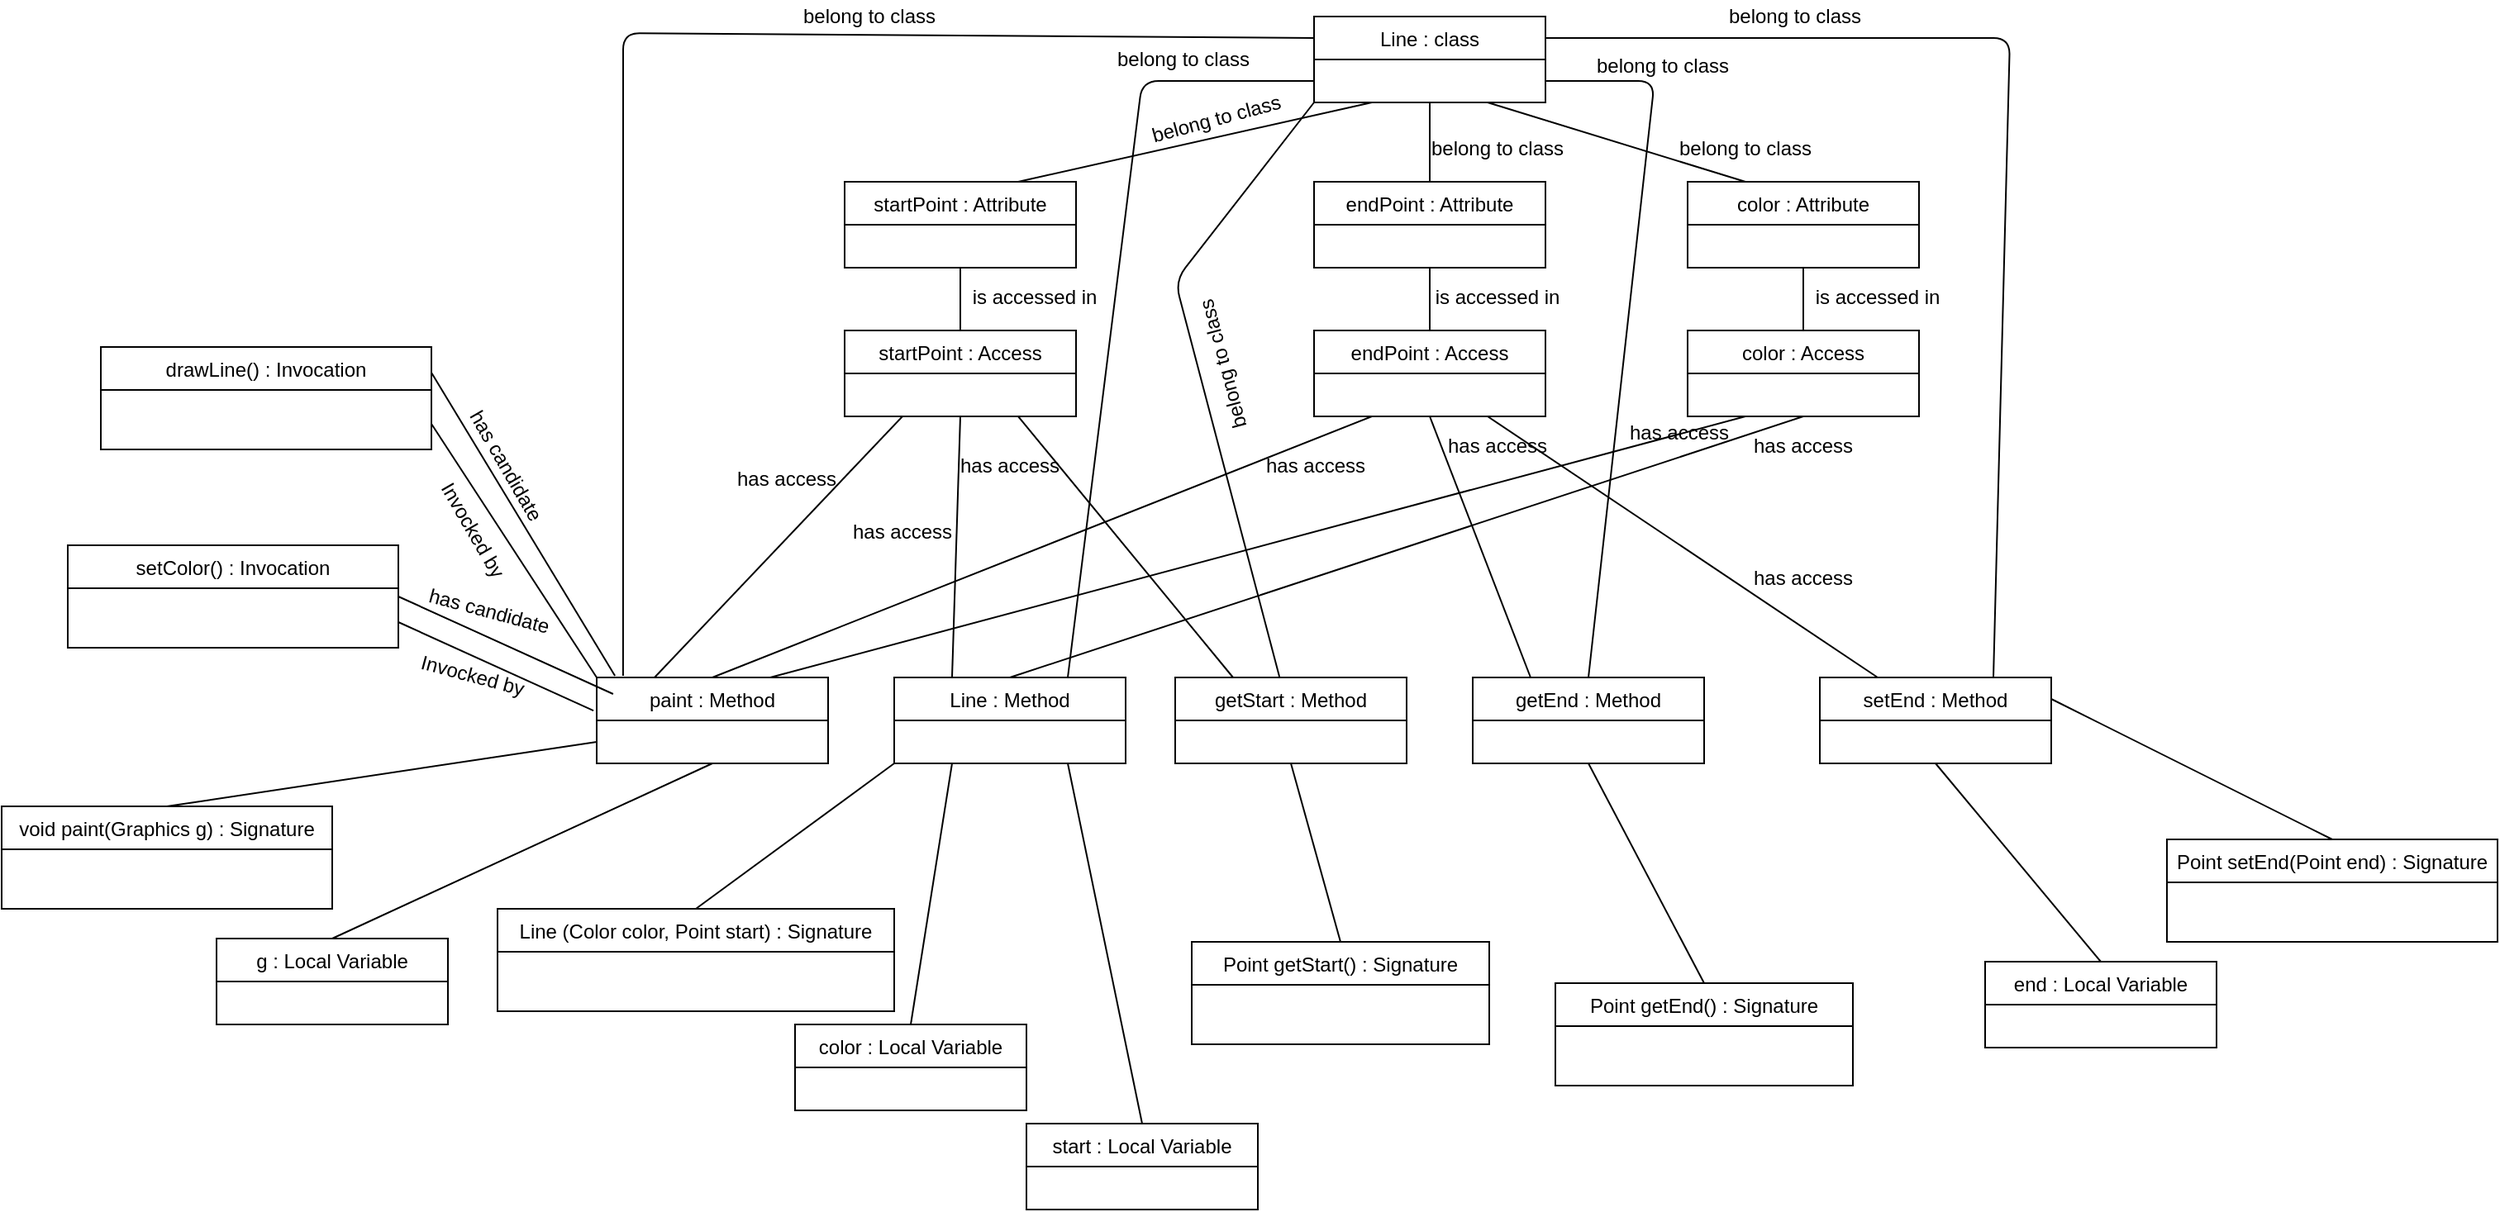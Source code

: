 <mxfile version="13.7.6" type="google"><diagram id="ip-5AgzDNwOlb9XgLHCz" name="Page-1"><mxGraphModel dx="2249" dy="762" grid="1" gridSize="10" guides="1" tooltips="1" connect="1" arrows="1" fold="1" page="1" pageScale="1" pageWidth="827" pageHeight="1169" math="0" shadow="0"><root><mxCell id="0"/><mxCell id="1" parent="0"/><mxCell id="NNfNIdltNsRCUuC4uoEJ-1" value="Line : class" style="swimlane;fontStyle=0;childLayout=stackLayout;horizontal=1;startSize=26;fillColor=none;horizontalStack=0;resizeParent=1;resizeParentMax=0;resizeLast=0;collapsible=1;marginBottom=0;" vertex="1" parent="1"><mxGeometry x="344" y="50" width="140" height="52" as="geometry"/></mxCell><mxCell id="NNfNIdltNsRCUuC4uoEJ-9" value="endPoint : Attribute" style="swimlane;fontStyle=0;childLayout=stackLayout;horizontal=1;startSize=26;fillColor=none;horizontalStack=0;resizeParent=1;resizeParentMax=0;resizeLast=0;collapsible=1;marginBottom=0;" vertex="1" parent="1"><mxGeometry x="344" y="150" width="140" height="52" as="geometry"/></mxCell><mxCell id="NNfNIdltNsRCUuC4uoEJ-13" value="color : Attribute" style="swimlane;fontStyle=0;childLayout=stackLayout;horizontal=1;startSize=26;fillColor=none;horizontalStack=0;resizeParent=1;resizeParentMax=0;resizeLast=0;collapsible=1;marginBottom=0;" vertex="1" parent="1"><mxGeometry x="570" y="150" width="140" height="52" as="geometry"/></mxCell><mxCell id="NNfNIdltNsRCUuC4uoEJ-44" value="endPoint : Access" style="swimlane;fontStyle=0;childLayout=stackLayout;horizontal=1;startSize=26;fillColor=none;horizontalStack=0;resizeParent=1;resizeParentMax=0;resizeLast=0;collapsible=1;marginBottom=0;" vertex="1" parent="1"><mxGeometry x="344" y="240" width="140" height="52" as="geometry"/></mxCell><mxCell id="NNfNIdltNsRCUuC4uoEJ-45" value="color : Access" style="swimlane;fontStyle=0;childLayout=stackLayout;horizontal=1;startSize=26;fillColor=none;horizontalStack=0;resizeParent=1;resizeParentMax=0;resizeLast=0;collapsible=1;marginBottom=0;" vertex="1" parent="1"><mxGeometry x="570" y="240" width="140" height="52" as="geometry"/></mxCell><mxCell id="NNfNIdltNsRCUuC4uoEJ-49" value="" style="endArrow=none;html=1;exitX=0.25;exitY=0;exitDx=0;exitDy=0;entryX=0.25;entryY=1;entryDx=0;entryDy=0;" edge="1" parent="1" source="NNfNIdltNsRCUuC4uoEJ-17" target="NNfNIdltNsRCUuC4uoEJ-43"><mxGeometry width="50" height="50" relative="1" as="geometry"><mxPoint x="390" y="410" as="sourcePoint"/><mxPoint x="440" y="360" as="targetPoint"/></mxGeometry></mxCell><mxCell id="NNfNIdltNsRCUuC4uoEJ-50" value="" style="endArrow=none;html=1;exitX=0.5;exitY=0;exitDx=0;exitDy=0;entryX=0.25;entryY=1;entryDx=0;entryDy=0;" edge="1" parent="1" source="NNfNIdltNsRCUuC4uoEJ-17" target="NNfNIdltNsRCUuC4uoEJ-44"><mxGeometry width="50" height="50" relative="1" as="geometry"><mxPoint x="190" y="320" as="sourcePoint"/><mxPoint x="280" y="272" as="targetPoint"/></mxGeometry></mxCell><mxCell id="NNfNIdltNsRCUuC4uoEJ-51" value="" style="endArrow=none;html=1;exitX=0.75;exitY=0;exitDx=0;exitDy=0;entryX=0.25;entryY=1;entryDx=0;entryDy=0;" edge="1" parent="1" source="NNfNIdltNsRCUuC4uoEJ-17" target="NNfNIdltNsRCUuC4uoEJ-45"><mxGeometry width="50" height="50" relative="1" as="geometry"><mxPoint x="410" y="310" as="sourcePoint"/><mxPoint x="500" y="262" as="targetPoint"/></mxGeometry></mxCell><mxCell id="NNfNIdltNsRCUuC4uoEJ-53" value="" style="endArrow=none;html=1;exitX=0.25;exitY=0;exitDx=0;exitDy=0;entryX=0.5;entryY=1;entryDx=0;entryDy=0;" edge="1" parent="1" source="NNfNIdltNsRCUuC4uoEJ-21" target="NNfNIdltNsRCUuC4uoEJ-43"><mxGeometry width="50" height="50" relative="1" as="geometry"><mxPoint x="210" y="300" as="sourcePoint"/><mxPoint x="300" y="252" as="targetPoint"/></mxGeometry></mxCell><mxCell id="NNfNIdltNsRCUuC4uoEJ-54" value="" style="endArrow=none;html=1;exitX=0.5;exitY=0;exitDx=0;exitDy=0;entryX=0.5;entryY=1;entryDx=0;entryDy=0;" edge="1" parent="1" source="NNfNIdltNsRCUuC4uoEJ-21" target="NNfNIdltNsRCUuC4uoEJ-45"><mxGeometry width="50" height="50" relative="1" as="geometry"><mxPoint x="570" y="320" as="sourcePoint"/><mxPoint x="660" y="272" as="targetPoint"/></mxGeometry></mxCell><mxCell id="NNfNIdltNsRCUuC4uoEJ-55" value="" style="endArrow=none;html=1;exitX=0.25;exitY=0;exitDx=0;exitDy=0;entryX=0.75;entryY=1;entryDx=0;entryDy=0;" edge="1" parent="1" source="NNfNIdltNsRCUuC4uoEJ-30" target="NNfNIdltNsRCUuC4uoEJ-44"><mxGeometry width="50" height="50" relative="1" as="geometry"><mxPoint x="620" y="310" as="sourcePoint"/><mxPoint x="710" y="262" as="targetPoint"/></mxGeometry></mxCell><mxCell id="NNfNIdltNsRCUuC4uoEJ-56" value="" style="endArrow=none;html=1;exitX=0.25;exitY=0;exitDx=0;exitDy=0;entryX=0.75;entryY=1;entryDx=0;entryDy=0;" edge="1" parent="1" source="NNfNIdltNsRCUuC4uoEJ-25" target="NNfNIdltNsRCUuC4uoEJ-43"><mxGeometry width="50" height="50" relative="1" as="geometry"><mxPoint x="340" y="310" as="sourcePoint"/><mxPoint x="430" y="262" as="targetPoint"/></mxGeometry></mxCell><mxCell id="NNfNIdltNsRCUuC4uoEJ-57" value="" style="endArrow=none;html=1;exitX=0.25;exitY=0;exitDx=0;exitDy=0;entryX=0.5;entryY=1;entryDx=0;entryDy=0;" edge="1" parent="1" source="NNfNIdltNsRCUuC4uoEJ-29" target="NNfNIdltNsRCUuC4uoEJ-44"><mxGeometry width="50" height="50" relative="1" as="geometry"><mxPoint x="510" y="320" as="sourcePoint"/><mxPoint x="600" y="272" as="targetPoint"/></mxGeometry></mxCell><mxCell id="NNfNIdltNsRCUuC4uoEJ-58" value="" style="endArrow=none;html=1;exitX=0.5;exitY=0;exitDx=0;exitDy=0;entryX=0.5;entryY=1;entryDx=0;entryDy=0;" edge="1" parent="1" source="NNfNIdltNsRCUuC4uoEJ-43" target="NNfNIdltNsRCUuC4uoEJ-5"><mxGeometry width="50" height="50" relative="1" as="geometry"><mxPoint x="150" y="210" as="sourcePoint"/><mxPoint x="240" y="162" as="targetPoint"/></mxGeometry></mxCell><mxCell id="NNfNIdltNsRCUuC4uoEJ-59" value="" style="endArrow=none;html=1;exitX=0.5;exitY=0;exitDx=0;exitDy=0;entryX=0.5;entryY=1;entryDx=0;entryDy=0;" edge="1" parent="1" source="NNfNIdltNsRCUuC4uoEJ-44" target="NNfNIdltNsRCUuC4uoEJ-9"><mxGeometry width="50" height="50" relative="1" as="geometry"><mxPoint x="420" y="220" as="sourcePoint"/><mxPoint x="380" y="220" as="targetPoint"/></mxGeometry></mxCell><mxCell id="NNfNIdltNsRCUuC4uoEJ-61" value="" style="endArrow=none;html=1;exitX=0.5;exitY=0;exitDx=0;exitDy=0;entryX=0.5;entryY=1;entryDx=0;entryDy=0;" edge="1" parent="1" source="NNfNIdltNsRCUuC4uoEJ-45" target="NNfNIdltNsRCUuC4uoEJ-13"><mxGeometry width="50" height="50" relative="1" as="geometry"><mxPoint x="590" y="220" as="sourcePoint"/><mxPoint x="590" y="182" as="targetPoint"/></mxGeometry></mxCell><mxCell id="NNfNIdltNsRCUuC4uoEJ-62" value="" style="endArrow=none;html=1;exitX=0.75;exitY=0;exitDx=0;exitDy=0;entryX=0.25;entryY=1;entryDx=0;entryDy=0;" edge="1" parent="1" source="NNfNIdltNsRCUuC4uoEJ-5" target="NNfNIdltNsRCUuC4uoEJ-1"><mxGeometry width="50" height="50" relative="1" as="geometry"><mxPoint x="240" y="120" as="sourcePoint"/><mxPoint x="240" y="82" as="targetPoint"/></mxGeometry></mxCell><mxCell id="NNfNIdltNsRCUuC4uoEJ-63" value="" style="endArrow=none;html=1;exitX=0.5;exitY=0;exitDx=0;exitDy=0;entryX=0.5;entryY=1;entryDx=0;entryDy=0;" edge="1" parent="1" source="NNfNIdltNsRCUuC4uoEJ-9" target="NNfNIdltNsRCUuC4uoEJ-1"><mxGeometry width="50" height="50" relative="1" as="geometry"><mxPoint x="390" y="130" as="sourcePoint"/><mxPoint x="390" y="92" as="targetPoint"/></mxGeometry></mxCell><mxCell id="NNfNIdltNsRCUuC4uoEJ-64" value="" style="endArrow=none;html=1;exitX=0.25;exitY=0;exitDx=0;exitDy=0;entryX=0.75;entryY=1;entryDx=0;entryDy=0;" edge="1" parent="1" source="NNfNIdltNsRCUuC4uoEJ-13" target="NNfNIdltNsRCUuC4uoEJ-1"><mxGeometry width="50" height="50" relative="1" as="geometry"><mxPoint x="490" y="130" as="sourcePoint"/><mxPoint x="490" y="92" as="targetPoint"/></mxGeometry></mxCell><mxCell id="NNfNIdltNsRCUuC4uoEJ-65" value="" style="endArrow=none;html=1;exitX=0.5;exitY=0;exitDx=0;exitDy=0;entryX=0.5;entryY=1;entryDx=0;entryDy=0;" edge="1" parent="1" source="NNfNIdltNsRCUuC4uoEJ-41" target="NNfNIdltNsRCUuC4uoEJ-17"><mxGeometry width="50" height="50" relative="1" as="geometry"><mxPoint x="-60" y="550" as="sourcePoint"/><mxPoint x="-60" y="512" as="targetPoint"/></mxGeometry></mxCell><mxCell id="NNfNIdltNsRCUuC4uoEJ-66" value="" style="endArrow=none;html=1;exitX=0.5;exitY=0;exitDx=0;exitDy=0;entryX=0.25;entryY=1;entryDx=0;entryDy=0;" edge="1" parent="1" source="NNfNIdltNsRCUuC4uoEJ-39" target="NNfNIdltNsRCUuC4uoEJ-21"><mxGeometry width="50" height="50" relative="1" as="geometry"><mxPoint x="130" y="580" as="sourcePoint"/><mxPoint x="130" y="542" as="targetPoint"/></mxGeometry></mxCell><mxCell id="NNfNIdltNsRCUuC4uoEJ-67" value="" style="endArrow=none;html=1;exitX=0.5;exitY=0;exitDx=0;exitDy=0;entryX=0.75;entryY=1;entryDx=0;entryDy=0;" edge="1" parent="1" source="NNfNIdltNsRCUuC4uoEJ-40" target="NNfNIdltNsRCUuC4uoEJ-21"><mxGeometry width="50" height="50" relative="1" as="geometry"><mxPoint x="210" y="590" as="sourcePoint"/><mxPoint x="210" y="552" as="targetPoint"/></mxGeometry></mxCell><mxCell id="NNfNIdltNsRCUuC4uoEJ-68" value="" style="endArrow=none;html=1;exitX=0.5;exitY=0;exitDx=0;exitDy=0;entryX=0.5;entryY=1;entryDx=0;entryDy=0;" edge="1" parent="1" source="NNfNIdltNsRCUuC4uoEJ-42" target="NNfNIdltNsRCUuC4uoEJ-30"><mxGeometry width="50" height="50" relative="1" as="geometry"><mxPoint x="850" y="580" as="sourcePoint"/><mxPoint x="850" y="542" as="targetPoint"/></mxGeometry></mxCell><mxCell id="NNfNIdltNsRCUuC4uoEJ-69" value="" style="endArrow=none;html=1;exitX=0.5;exitY=0;exitDx=0;exitDy=0;entryX=0;entryY=0.75;entryDx=0;entryDy=0;" edge="1" parent="1" source="NNfNIdltNsRCUuC4uoEJ-38" target="NNfNIdltNsRCUuC4uoEJ-17"><mxGeometry width="50" height="50" relative="1" as="geometry"><mxPoint x="-110" y="360" as="sourcePoint"/><mxPoint x="-110" y="322" as="targetPoint"/></mxGeometry></mxCell><mxCell id="NNfNIdltNsRCUuC4uoEJ-70" value="" style="endArrow=none;html=1;exitX=0.5;exitY=0;exitDx=0;exitDy=0;entryX=0;entryY=1;entryDx=0;entryDy=0;" edge="1" parent="1" source="NNfNIdltNsRCUuC4uoEJ-37" target="NNfNIdltNsRCUuC4uoEJ-21"><mxGeometry width="50" height="50" relative="1" as="geometry"><mxPoint x="110" y="440" as="sourcePoint"/><mxPoint x="110" y="402" as="targetPoint"/></mxGeometry></mxCell><mxCell id="NNfNIdltNsRCUuC4uoEJ-71" value="" style="endArrow=none;html=1;exitX=0.5;exitY=0;exitDx=0;exitDy=0;entryX=0.5;entryY=1;entryDx=0;entryDy=0;" edge="1" parent="1" source="NNfNIdltNsRCUuC4uoEJ-31" target="NNfNIdltNsRCUuC4uoEJ-25"><mxGeometry width="50" height="50" relative="1" as="geometry"><mxPoint x="350" y="440" as="sourcePoint"/><mxPoint x="350" y="402" as="targetPoint"/></mxGeometry></mxCell><mxCell id="NNfNIdltNsRCUuC4uoEJ-72" value="" style="endArrow=none;html=1;exitX=0.5;exitY=0;exitDx=0;exitDy=0;entryX=0.5;entryY=1;entryDx=0;entryDy=0;" edge="1" parent="1" source="NNfNIdltNsRCUuC4uoEJ-35" target="NNfNIdltNsRCUuC4uoEJ-29"><mxGeometry width="50" height="50" relative="1" as="geometry"><mxPoint x="530" y="440" as="sourcePoint"/><mxPoint x="530" y="402" as="targetPoint"/></mxGeometry></mxCell><mxCell id="NNfNIdltNsRCUuC4uoEJ-73" value="" style="endArrow=none;html=1;exitX=0.5;exitY=0;exitDx=0;exitDy=0;entryX=1;entryY=0.25;entryDx=0;entryDy=0;" edge="1" parent="1" source="NNfNIdltNsRCUuC4uoEJ-36" target="NNfNIdltNsRCUuC4uoEJ-30"><mxGeometry width="50" height="50" relative="1" as="geometry"><mxPoint x="890" y="340" as="sourcePoint"/><mxPoint x="890" y="302" as="targetPoint"/></mxGeometry></mxCell><mxCell id="NNfNIdltNsRCUuC4uoEJ-74" value="" style="endArrow=none;html=1;exitX=0.114;exitY=-0.019;exitDx=0;exitDy=0;entryX=0;entryY=0.25;entryDx=0;entryDy=0;exitPerimeter=0;" edge="1" parent="1" source="NNfNIdltNsRCUuC4uoEJ-17" target="NNfNIdltNsRCUuC4uoEJ-1"><mxGeometry width="50" height="50" relative="1" as="geometry"><mxPoint x="30" y="250" as="sourcePoint"/><mxPoint x="30" y="212" as="targetPoint"/><Array as="points"><mxPoint x="-74" y="60"/></Array></mxGeometry></mxCell><mxCell id="NNfNIdltNsRCUuC4uoEJ-78" value="" style="endArrow=none;html=1;exitX=1;exitY=0.75;exitDx=0;exitDy=0;entryX=-0.014;entryY=0.385;entryDx=0;entryDy=0;entryPerimeter=0;" edge="1" parent="1" source="NNfNIdltNsRCUuC4uoEJ-75" target="NNfNIdltNsRCUuC4uoEJ-17"><mxGeometry width="50" height="50" relative="1" as="geometry"><mxPoint x="-90" y="330" as="sourcePoint"/><mxPoint x="230" y="301" as="targetPoint"/></mxGeometry></mxCell><mxCell id="NNfNIdltNsRCUuC4uoEJ-79" value="" style="endArrow=none;html=1;exitX=1;exitY=0.75;exitDx=0;exitDy=0;entryX=0;entryY=0;entryDx=0;entryDy=0;" edge="1" parent="1" source="NNfNIdltNsRCUuC4uoEJ-76" target="NNfNIdltNsRCUuC4uoEJ-17"><mxGeometry width="50" height="50" relative="1" as="geometry"><mxPoint x="-60" y="280" as="sourcePoint"/><mxPoint x="120" y="268.5" as="targetPoint"/></mxGeometry></mxCell><mxCell id="NNfNIdltNsRCUuC4uoEJ-80" value="" style="endArrow=none;html=1;exitX=0.75;exitY=0;exitDx=0;exitDy=0;entryX=0;entryY=0.75;entryDx=0;entryDy=0;" edge="1" parent="1" source="NNfNIdltNsRCUuC4uoEJ-21" target="NNfNIdltNsRCUuC4uoEJ-1"><mxGeometry width="50" height="50" relative="1" as="geometry"><mxPoint x="300" y="230" as="sourcePoint"/><mxPoint x="598.04" y="-46.012" as="targetPoint"/><Array as="points"><mxPoint x="240" y="89"/></Array></mxGeometry></mxCell><mxCell id="NNfNIdltNsRCUuC4uoEJ-81" value="" style="endArrow=none;html=1;exitX=0.5;exitY=0;exitDx=0;exitDy=0;entryX=1;entryY=0.75;entryDx=0;entryDy=0;" edge="1" parent="1" source="NNfNIdltNsRCUuC4uoEJ-29" target="NNfNIdltNsRCUuC4uoEJ-1"><mxGeometry width="50" height="50" relative="1" as="geometry"><mxPoint x="520" y="220" as="sourcePoint"/><mxPoint x="818.04" y="-56.012" as="targetPoint"/><Array as="points"><mxPoint x="550" y="89"/></Array></mxGeometry></mxCell><mxCell id="NNfNIdltNsRCUuC4uoEJ-82" value="" style="endArrow=none;html=1;exitX=0.75;exitY=0;exitDx=0;exitDy=0;entryX=1;entryY=0.25;entryDx=0;entryDy=0;" edge="1" parent="1" source="NNfNIdltNsRCUuC4uoEJ-30" target="NNfNIdltNsRCUuC4uoEJ-1"><mxGeometry width="50" height="50" relative="1" as="geometry"><mxPoint x="760" y="120" as="sourcePoint"/><mxPoint x="694" y="-157" as="targetPoint"/><Array as="points"><mxPoint x="765" y="63"/></Array></mxGeometry></mxCell><mxCell id="NNfNIdltNsRCUuC4uoEJ-31" value="Point getStart() : Signature" style="swimlane;fontStyle=0;childLayout=stackLayout;horizontal=1;startSize=26;fillColor=none;horizontalStack=0;resizeParent=1;resizeParentMax=0;resizeLast=0;collapsible=1;marginBottom=0;" vertex="1" parent="1"><mxGeometry x="270" y="610" width="180" height="62" as="geometry"/></mxCell><mxCell id="NNfNIdltNsRCUuC4uoEJ-35" value="Point getEnd() : Signature" style="swimlane;fontStyle=0;childLayout=stackLayout;horizontal=1;startSize=26;fillColor=none;horizontalStack=0;resizeParent=1;resizeParentMax=0;resizeLast=0;collapsible=1;marginBottom=0;" vertex="1" parent="1"><mxGeometry x="490" y="635" width="180" height="62" as="geometry"/></mxCell><mxCell id="NNfNIdltNsRCUuC4uoEJ-42" value="end : Local Variable" style="swimlane;fontStyle=0;childLayout=stackLayout;horizontal=1;startSize=26;fillColor=none;horizontalStack=0;resizeParent=1;resizeParentMax=0;resizeLast=0;collapsible=1;marginBottom=0;" vertex="1" parent="1"><mxGeometry x="750" y="622" width="140" height="52" as="geometry"/></mxCell><mxCell id="NNfNIdltNsRCUuC4uoEJ-36" value="Point setEnd(Point end) : Signature" style="swimlane;fontStyle=0;childLayout=stackLayout;horizontal=1;startSize=26;fillColor=none;horizontalStack=0;resizeParent=1;resizeParentMax=0;resizeLast=0;collapsible=1;marginBottom=0;" vertex="1" parent="1"><mxGeometry x="860" y="548" width="200" height="62" as="geometry"/></mxCell><mxCell id="NNfNIdltNsRCUuC4uoEJ-39" value="color : Local Variable" style="swimlane;fontStyle=0;childLayout=stackLayout;horizontal=1;startSize=26;fillColor=none;horizontalStack=0;resizeParent=1;resizeParentMax=0;resizeLast=0;collapsible=1;marginBottom=0;" vertex="1" parent="1"><mxGeometry x="30" y="660" width="140" height="52" as="geometry"/></mxCell><mxCell id="NNfNIdltNsRCUuC4uoEJ-37" value="Line (Color color, Point start) : Signature" style="swimlane;fontStyle=0;childLayout=stackLayout;horizontal=1;startSize=26;fillColor=none;horizontalStack=0;resizeParent=1;resizeParentMax=0;resizeLast=0;collapsible=1;marginBottom=0;" vertex="1" parent="1"><mxGeometry x="-150" y="590" width="240" height="62" as="geometry"/></mxCell><mxCell id="NNfNIdltNsRCUuC4uoEJ-41" value="g : Local Variable" style="swimlane;fontStyle=0;childLayout=stackLayout;horizontal=1;startSize=26;fillColor=none;horizontalStack=0;resizeParent=1;resizeParentMax=0;resizeLast=0;collapsible=1;marginBottom=0;" vertex="1" parent="1"><mxGeometry x="-320" y="608" width="140" height="52" as="geometry"/></mxCell><mxCell id="NNfNIdltNsRCUuC4uoEJ-38" value="void paint(Graphics g) : Signature" style="swimlane;fontStyle=0;childLayout=stackLayout;horizontal=1;startSize=26;fillColor=none;horizontalStack=0;resizeParent=1;resizeParentMax=0;resizeLast=0;collapsible=1;marginBottom=0;" vertex="1" parent="1"><mxGeometry x="-450" y="528" width="200" height="62" as="geometry"/></mxCell><mxCell id="NNfNIdltNsRCUuC4uoEJ-17" value="paint : Method" style="swimlane;fontStyle=0;childLayout=stackLayout;horizontal=1;startSize=26;fillColor=none;horizontalStack=0;resizeParent=1;resizeParentMax=0;resizeLast=0;collapsible=1;marginBottom=0;" vertex="1" parent="1"><mxGeometry x="-90" y="450" width="140" height="52" as="geometry"/></mxCell><mxCell id="NNfNIdltNsRCUuC4uoEJ-5" value="startPoint : Attribute" style="swimlane;fontStyle=0;childLayout=stackLayout;horizontal=1;startSize=26;fillColor=none;horizontalStack=0;resizeParent=1;resizeParentMax=0;resizeLast=0;collapsible=1;marginBottom=0;" vertex="1" parent="1"><mxGeometry x="60" y="150" width="140" height="52" as="geometry"/></mxCell><mxCell id="NNfNIdltNsRCUuC4uoEJ-40" value="start : Local Variable" style="swimlane;fontStyle=0;childLayout=stackLayout;horizontal=1;startSize=26;fillColor=none;horizontalStack=0;resizeParent=1;resizeParentMax=0;resizeLast=0;collapsible=1;marginBottom=0;" vertex="1" parent="1"><mxGeometry x="170" y="720" width="140" height="52" as="geometry"/></mxCell><mxCell id="NNfNIdltNsRCUuC4uoEJ-75" value="setColor() : Invocation" style="swimlane;fontStyle=0;childLayout=stackLayout;horizontal=1;startSize=26;fillColor=none;horizontalStack=0;resizeParent=1;resizeParentMax=0;resizeLast=0;collapsible=1;marginBottom=0;" vertex="1" parent="1"><mxGeometry x="-410" y="370" width="200" height="62" as="geometry"/></mxCell><mxCell id="NNfNIdltNsRCUuC4uoEJ-76" value="drawLine() : Invocation" style="swimlane;fontStyle=0;childLayout=stackLayout;horizontal=1;startSize=26;fillColor=none;horizontalStack=0;resizeParent=1;resizeParentMax=0;resizeLast=0;collapsible=1;marginBottom=0;" vertex="1" parent="1"><mxGeometry x="-390" y="250" width="200" height="62" as="geometry"/></mxCell><mxCell id="NNfNIdltNsRCUuC4uoEJ-83" value="" style="endArrow=none;html=1;entryX=0;entryY=1;entryDx=0;entryDy=0;" edge="1" parent="1" source="NNfNIdltNsRCUuC4uoEJ-25" target="NNfNIdltNsRCUuC4uoEJ-1"><mxGeometry width="50" height="50" relative="1" as="geometry"><mxPoint x="300" y="280" as="sourcePoint"/><mxPoint x="459" y="-133" as="targetPoint"/><Array as="points"><mxPoint x="260" y="210"/></Array></mxGeometry></mxCell><mxCell id="NNfNIdltNsRCUuC4uoEJ-43" value="startPoint : Access" style="swimlane;fontStyle=0;childLayout=stackLayout;horizontal=1;startSize=26;fillColor=none;horizontalStack=0;resizeParent=1;resizeParentMax=0;resizeLast=0;collapsible=1;marginBottom=0;" vertex="1" parent="1"><mxGeometry x="60" y="240" width="140" height="52" as="geometry"/></mxCell><mxCell id="NNfNIdltNsRCUuC4uoEJ-21" value="Line : Method" style="swimlane;fontStyle=0;childLayout=stackLayout;horizontal=1;startSize=26;fillColor=none;horizontalStack=0;resizeParent=1;resizeParentMax=0;resizeLast=0;collapsible=1;marginBottom=0;" vertex="1" parent="1"><mxGeometry x="90" y="450" width="140" height="52" as="geometry"/></mxCell><mxCell id="NNfNIdltNsRCUuC4uoEJ-25" value="getStart : Method" style="swimlane;fontStyle=0;childLayout=stackLayout;horizontal=1;startSize=26;fillColor=none;horizontalStack=0;resizeParent=1;resizeParentMax=0;resizeLast=0;collapsible=1;marginBottom=0;" vertex="1" parent="1"><mxGeometry x="260" y="450" width="140" height="52" as="geometry"/></mxCell><mxCell id="NNfNIdltNsRCUuC4uoEJ-29" value="getEnd : Method" style="swimlane;fontStyle=0;childLayout=stackLayout;horizontal=1;startSize=26;fillColor=none;horizontalStack=0;resizeParent=1;resizeParentMax=0;resizeLast=0;collapsible=1;marginBottom=0;" vertex="1" parent="1"><mxGeometry x="440" y="450" width="140" height="52" as="geometry"/></mxCell><mxCell id="NNfNIdltNsRCUuC4uoEJ-30" value="setEnd : Method" style="swimlane;fontStyle=0;childLayout=stackLayout;horizontal=1;startSize=26;fillColor=none;horizontalStack=0;resizeParent=1;resizeParentMax=0;resizeLast=0;collapsible=1;marginBottom=0;" vertex="1" parent="1"><mxGeometry x="650" y="450" width="140" height="52" as="geometry"/></mxCell><mxCell id="NNfNIdltNsRCUuC4uoEJ-84" value="Invocked by" style="text;html=1;strokeColor=none;fillColor=none;align=center;verticalAlign=middle;whiteSpace=wrap;rounded=0;rotation=60;" vertex="1" parent="1"><mxGeometry x="-200" y="352" width="70" height="18" as="geometry"/></mxCell><mxCell id="NNfNIdltNsRCUuC4uoEJ-85" value="Invocked by" style="text;html=1;strokeColor=none;fillColor=none;align=center;verticalAlign=middle;whiteSpace=wrap;rounded=0;rotation=15;" vertex="1" parent="1"><mxGeometry x="-199.996" y="440.001" width="70" height="18" as="geometry"/></mxCell><mxCell id="NNfNIdltNsRCUuC4uoEJ-86" value="belong to class" style="text;html=1;strokeColor=none;fillColor=none;align=center;verticalAlign=middle;whiteSpace=wrap;rounded=0;" vertex="1" parent="1"><mxGeometry x="20" y="40" width="110" height="20" as="geometry"/></mxCell><mxCell id="NNfNIdltNsRCUuC4uoEJ-87" value="belong to class" style="text;html=1;strokeColor=none;fillColor=none;align=center;verticalAlign=middle;whiteSpace=wrap;rounded=0;" vertex="1" parent="1"><mxGeometry x="580" y="40" width="110" height="20" as="geometry"/></mxCell><mxCell id="NNfNIdltNsRCUuC4uoEJ-88" value="belong to class" style="text;html=1;strokeColor=none;fillColor=none;align=center;verticalAlign=middle;whiteSpace=wrap;rounded=0;" vertex="1" parent="1"><mxGeometry x="210" y="66" width="110" height="20" as="geometry"/></mxCell><mxCell id="NNfNIdltNsRCUuC4uoEJ-89" value="belong to class" style="text;html=1;strokeColor=none;fillColor=none;align=center;verticalAlign=middle;whiteSpace=wrap;rounded=0;" vertex="1" parent="1"><mxGeometry x="500" y="70" width="110" height="20" as="geometry"/></mxCell><mxCell id="NNfNIdltNsRCUuC4uoEJ-90" value="belong to class" style="text;html=1;strokeColor=none;fillColor=none;align=center;verticalAlign=middle;whiteSpace=wrap;rounded=0;rotation=-105;" vertex="1" parent="1"><mxGeometry x="234" y="250" width="110" height="20" as="geometry"/></mxCell><mxCell id="NNfNIdltNsRCUuC4uoEJ-91" value="belong to class" style="text;html=1;strokeColor=none;fillColor=none;align=center;verticalAlign=middle;whiteSpace=wrap;rounded=0;rotation=-15;" vertex="1" parent="1"><mxGeometry x="230" y="102" width="110" height="20" as="geometry"/></mxCell><mxCell id="NNfNIdltNsRCUuC4uoEJ-92" value="belong to class" style="text;html=1;strokeColor=none;fillColor=none;align=center;verticalAlign=middle;whiteSpace=wrap;rounded=0;" vertex="1" parent="1"><mxGeometry x="400" y="120" width="110" height="20" as="geometry"/></mxCell><mxCell id="NNfNIdltNsRCUuC4uoEJ-93" value="belong to class" style="text;html=1;strokeColor=none;fillColor=none;align=center;verticalAlign=middle;whiteSpace=wrap;rounded=0;" vertex="1" parent="1"><mxGeometry x="550" y="120" width="110" height="20" as="geometry"/></mxCell><mxCell id="NNfNIdltNsRCUuC4uoEJ-94" value="is accessed in" style="text;html=1;strokeColor=none;fillColor=none;align=center;verticalAlign=middle;whiteSpace=wrap;rounded=0;" vertex="1" parent="1"><mxGeometry x="120" y="210" width="110" height="20" as="geometry"/></mxCell><mxCell id="NNfNIdltNsRCUuC4uoEJ-95" value="is accessed in" style="text;html=1;strokeColor=none;fillColor=none;align=center;verticalAlign=middle;whiteSpace=wrap;rounded=0;" vertex="1" parent="1"><mxGeometry x="400" y="210" width="110" height="20" as="geometry"/></mxCell><mxCell id="NNfNIdltNsRCUuC4uoEJ-96" value="is accessed in" style="text;html=1;strokeColor=none;fillColor=none;align=center;verticalAlign=middle;whiteSpace=wrap;rounded=0;" vertex="1" parent="1"><mxGeometry x="630" y="210" width="110" height="20" as="geometry"/></mxCell><mxCell id="NNfNIdltNsRCUuC4uoEJ-97" value="has access" style="text;html=1;strokeColor=none;fillColor=none;align=center;verticalAlign=middle;whiteSpace=wrap;rounded=0;" vertex="1" parent="1"><mxGeometry x="-30" y="320" width="110" height="20" as="geometry"/></mxCell><mxCell id="NNfNIdltNsRCUuC4uoEJ-99" value="has access" style="text;html=1;strokeColor=none;fillColor=none;align=center;verticalAlign=middle;whiteSpace=wrap;rounded=0;" vertex="1" parent="1"><mxGeometry x="40" y="352" width="110" height="20" as="geometry"/></mxCell><mxCell id="NNfNIdltNsRCUuC4uoEJ-100" value="has access" style="text;html=1;strokeColor=none;fillColor=none;align=center;verticalAlign=middle;whiteSpace=wrap;rounded=0;" vertex="1" parent="1"><mxGeometry x="105" y="312" width="110" height="20" as="geometry"/></mxCell><mxCell id="NNfNIdltNsRCUuC4uoEJ-101" value="has access" style="text;html=1;strokeColor=none;fillColor=none;align=center;verticalAlign=middle;whiteSpace=wrap;rounded=0;" vertex="1" parent="1"><mxGeometry x="290" y="312" width="110" height="20" as="geometry"/></mxCell><mxCell id="NNfNIdltNsRCUuC4uoEJ-102" value="has access" style="text;html=1;strokeColor=none;fillColor=none;align=center;verticalAlign=middle;whiteSpace=wrap;rounded=0;" vertex="1" parent="1"><mxGeometry x="400" y="300" width="110" height="20" as="geometry"/></mxCell><mxCell id="NNfNIdltNsRCUuC4uoEJ-103" value="has access" style="text;html=1;strokeColor=none;fillColor=none;align=center;verticalAlign=middle;whiteSpace=wrap;rounded=0;" vertex="1" parent="1"><mxGeometry x="585" y="380" width="110" height="20" as="geometry"/></mxCell><mxCell id="NNfNIdltNsRCUuC4uoEJ-104" value="has access" style="text;html=1;strokeColor=none;fillColor=none;align=center;verticalAlign=middle;whiteSpace=wrap;rounded=0;" vertex="1" parent="1"><mxGeometry x="585" y="300" width="110" height="20" as="geometry"/></mxCell><mxCell id="NNfNIdltNsRCUuC4uoEJ-105" value="has access" style="text;html=1;strokeColor=none;fillColor=none;align=center;verticalAlign=middle;whiteSpace=wrap;rounded=0;" vertex="1" parent="1"><mxGeometry x="510" y="292" width="110" height="20" as="geometry"/></mxCell><mxCell id="NNfNIdltNsRCUuC4uoEJ-106" value="" style="endArrow=none;html=1;exitX=1;exitY=0.25;exitDx=0;exitDy=0;entryX=0.079;entryY=-0.019;entryDx=0;entryDy=0;entryPerimeter=0;" edge="1" parent="1" source="NNfNIdltNsRCUuC4uoEJ-76" target="NNfNIdltNsRCUuC4uoEJ-17"><mxGeometry width="50" height="50" relative="1" as="geometry"><mxPoint x="-140" y="330" as="sourcePoint"/><mxPoint x="-40" y="483.5" as="targetPoint"/></mxGeometry></mxCell><mxCell id="NNfNIdltNsRCUuC4uoEJ-107" value="" style="endArrow=none;html=1;exitX=1;exitY=0.5;exitDx=0;exitDy=0;entryX=0.071;entryY=0.192;entryDx=0;entryDy=0;entryPerimeter=0;" edge="1" parent="1" source="NNfNIdltNsRCUuC4uoEJ-75" target="NNfNIdltNsRCUuC4uoEJ-17"><mxGeometry width="50" height="50" relative="1" as="geometry"><mxPoint x="-250" y="460" as="sourcePoint"/><mxPoint x="-138.94" y="643.512" as="targetPoint"/></mxGeometry></mxCell><mxCell id="NNfNIdltNsRCUuC4uoEJ-108" value="has candidate" style="text;html=1;strokeColor=none;fillColor=none;align=center;verticalAlign=middle;whiteSpace=wrap;rounded=0;rotation=60;" vertex="1" parent="1"><mxGeometry x="-190" y="312" width="90" height="20" as="geometry"/></mxCell><mxCell id="NNfNIdltNsRCUuC4uoEJ-109" value="has candidate" style="text;html=1;strokeColor=none;fillColor=none;align=center;verticalAlign=middle;whiteSpace=wrap;rounded=0;rotation=15;" vertex="1" parent="1"><mxGeometry x="-200" y="400" width="90" height="20" as="geometry"/></mxCell></root></mxGraphModel></diagram></mxfile>